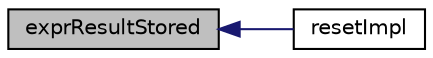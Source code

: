digraph "exprResultStored"
{
  bgcolor="transparent";
  edge [fontname="Helvetica",fontsize="10",labelfontname="Helvetica",labelfontsize="10"];
  node [fontname="Helvetica",fontsize="10",shape=record];
  rankdir="LR";
  Node1 [label="exprResultStored",height=0.2,width=0.4,color="black", fillcolor="grey75", style="filled" fontcolor="black"];
  Node1 -> Node2 [dir="back",color="midnightblue",fontsize="10",style="solid",fontname="Helvetica"];
  Node2 [label="resetImpl",height=0.2,width=0.4,color="black",URL="$classFoam_1_1expressions_1_1exprResultStored.html#ab47484387fb9ab77a8ef9b54987d3f88",tooltip="Reset at new timestep - disabling locally. "];
}
